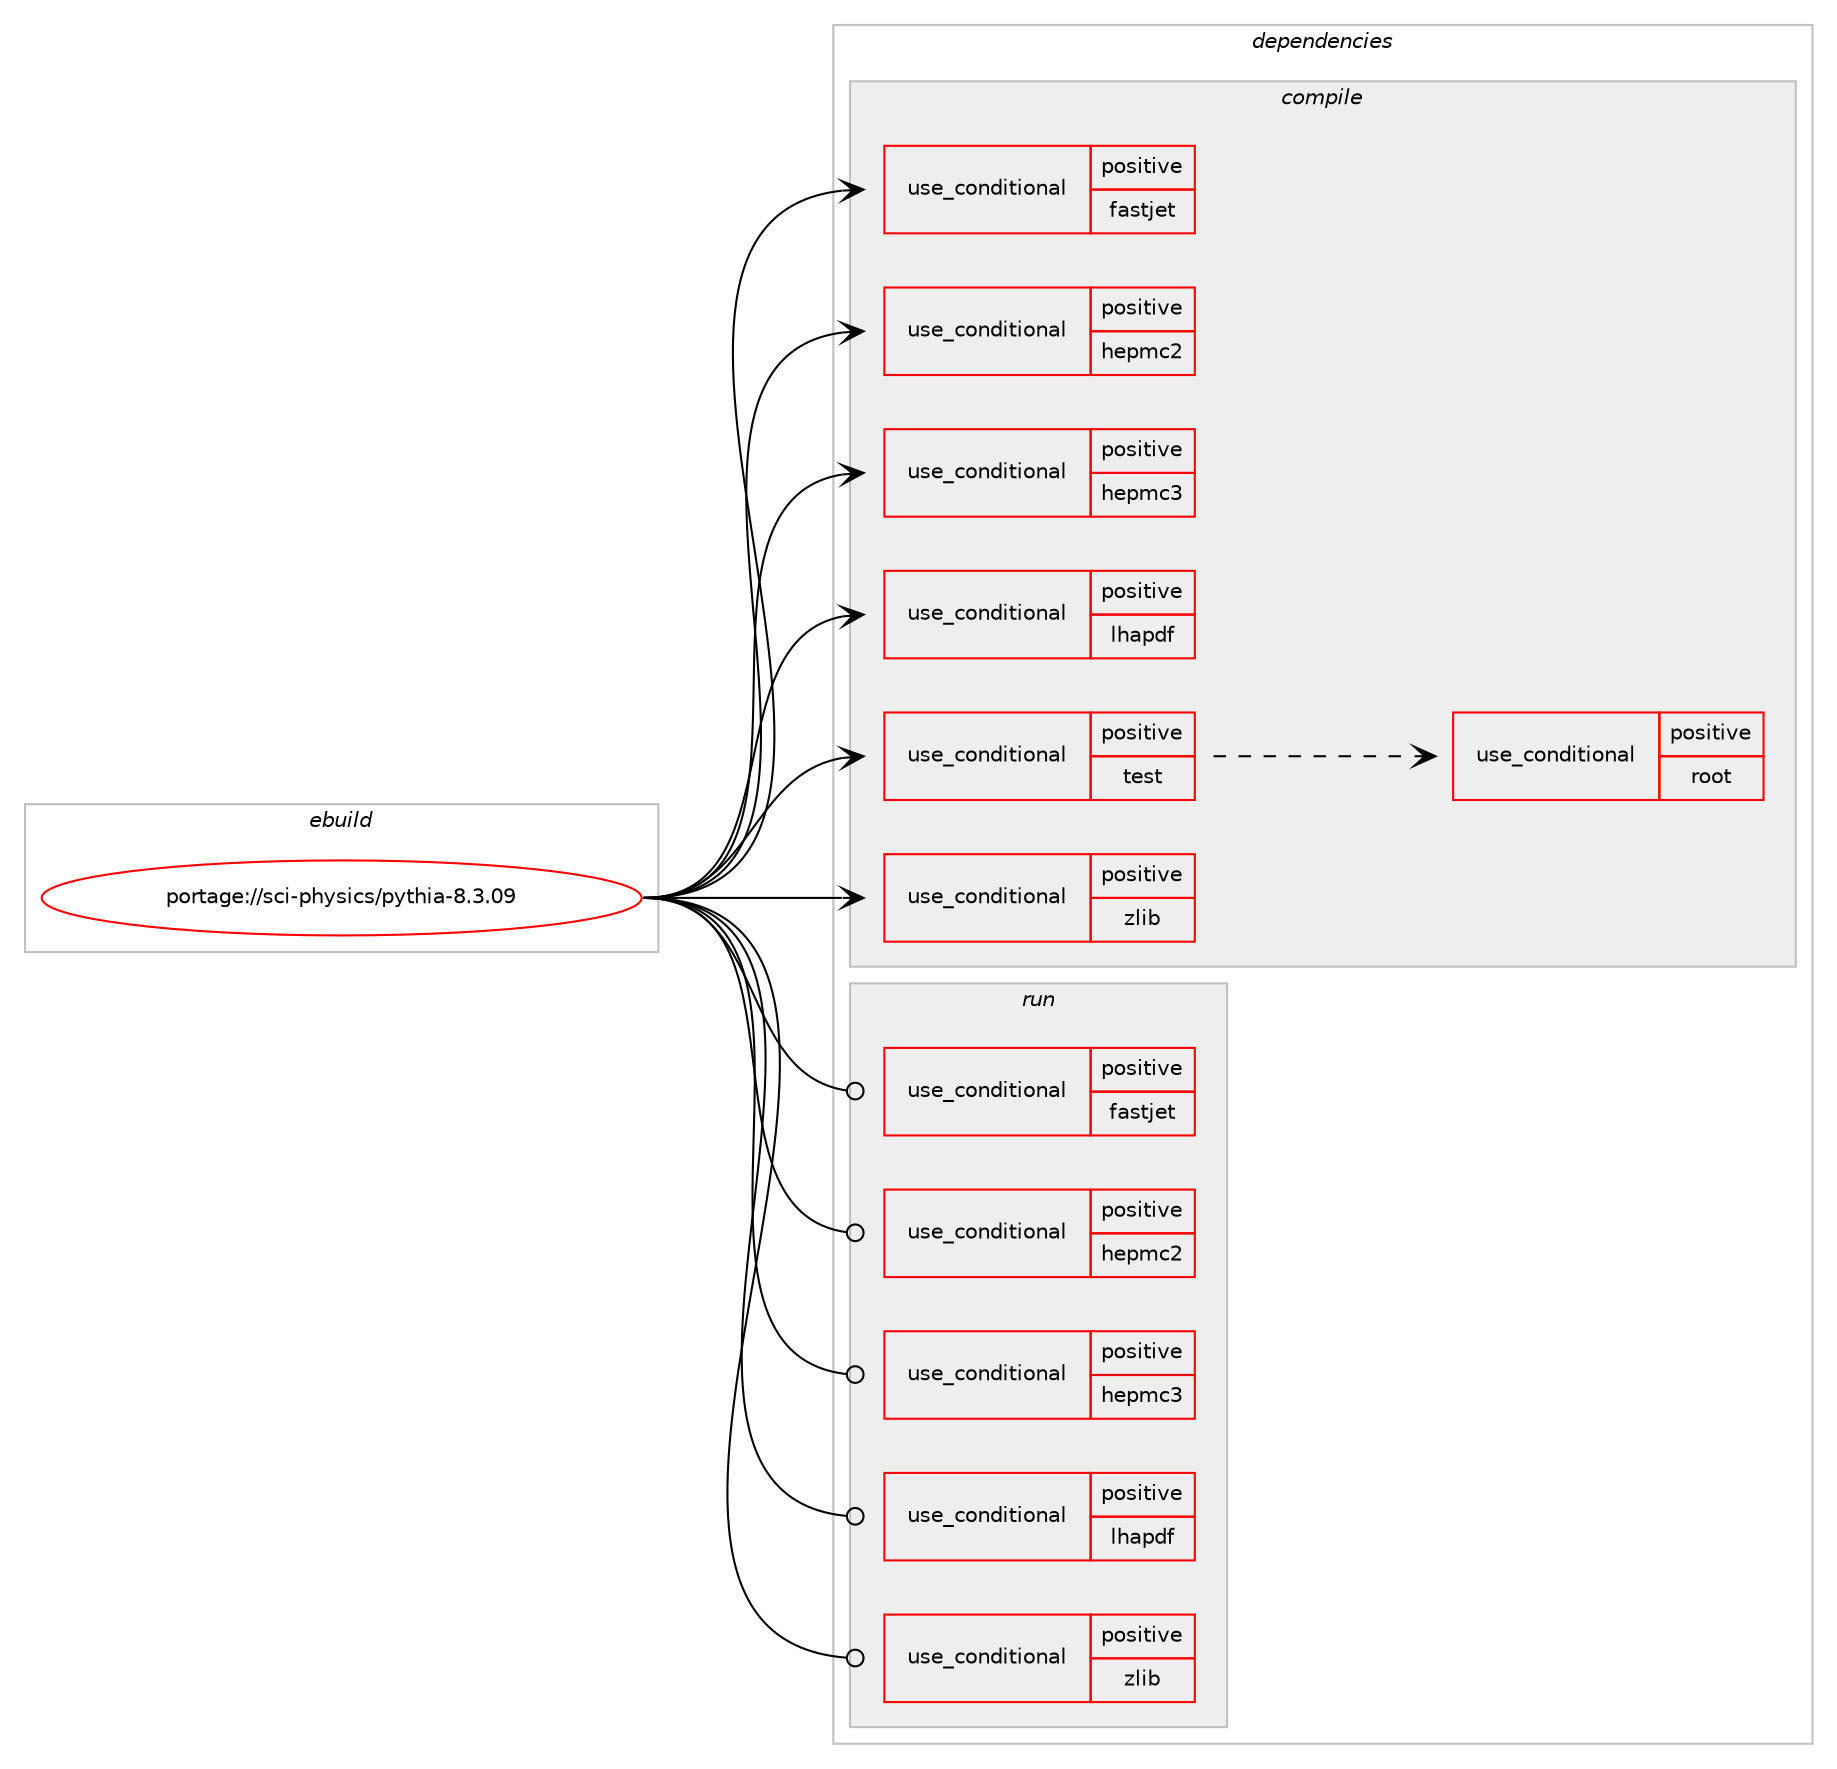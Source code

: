 digraph prolog {

# *************
# Graph options
# *************

newrank=true;
concentrate=true;
compound=true;
graph [rankdir=LR,fontname=Helvetica,fontsize=10,ranksep=1.5];#, ranksep=2.5, nodesep=0.2];
edge  [arrowhead=vee];
node  [fontname=Helvetica,fontsize=10];

# **********
# The ebuild
# **********

subgraph cluster_leftcol {
color=gray;
rank=same;
label=<<i>ebuild</i>>;
id [label="portage://sci-physics/pythia-8.3.09", color=red, width=4, href="../sci-physics/pythia-8.3.09.svg"];
}

# ****************
# The dependencies
# ****************

subgraph cluster_midcol {
color=gray;
label=<<i>dependencies</i>>;
subgraph cluster_compile {
fillcolor="#eeeeee";
style=filled;
label=<<i>compile</i>>;
subgraph cond106393 {
dependency204958 [label=<<TABLE BORDER="0" CELLBORDER="1" CELLSPACING="0" CELLPADDING="4"><TR><TD ROWSPAN="3" CELLPADDING="10">use_conditional</TD></TR><TR><TD>positive</TD></TR><TR><TD>fastjet</TD></TR></TABLE>>, shape=none, color=red];
# *** BEGIN UNKNOWN DEPENDENCY TYPE (TODO) ***
# dependency204958 -> package_dependency(portage://sci-physics/pythia-8.3.09,install,no,sci-physics,fastjet,none,[,,],[],[])
# *** END UNKNOWN DEPENDENCY TYPE (TODO) ***

}
id:e -> dependency204958:w [weight=20,style="solid",arrowhead="vee"];
subgraph cond106394 {
dependency204959 [label=<<TABLE BORDER="0" CELLBORDER="1" CELLSPACING="0" CELLPADDING="4"><TR><TD ROWSPAN="3" CELLPADDING="10">use_conditional</TD></TR><TR><TD>positive</TD></TR><TR><TD>hepmc2</TD></TR></TABLE>>, shape=none, color=red];
# *** BEGIN UNKNOWN DEPENDENCY TYPE (TODO) ***
# dependency204959 -> package_dependency(portage://sci-physics/pythia-8.3.09,install,no,sci-physics,hepmc,none,[,,],[slot(2),equal],[])
# *** END UNKNOWN DEPENDENCY TYPE (TODO) ***

}
id:e -> dependency204959:w [weight=20,style="solid",arrowhead="vee"];
subgraph cond106395 {
dependency204960 [label=<<TABLE BORDER="0" CELLBORDER="1" CELLSPACING="0" CELLPADDING="4"><TR><TD ROWSPAN="3" CELLPADDING="10">use_conditional</TD></TR><TR><TD>positive</TD></TR><TR><TD>hepmc3</TD></TR></TABLE>>, shape=none, color=red];
# *** BEGIN UNKNOWN DEPENDENCY TYPE (TODO) ***
# dependency204960 -> package_dependency(portage://sci-physics/pythia-8.3.09,install,no,sci-physics,hepmc,none,[,,],[slot(3),equal],[])
# *** END UNKNOWN DEPENDENCY TYPE (TODO) ***

}
id:e -> dependency204960:w [weight=20,style="solid",arrowhead="vee"];
subgraph cond106396 {
dependency204961 [label=<<TABLE BORDER="0" CELLBORDER="1" CELLSPACING="0" CELLPADDING="4"><TR><TD ROWSPAN="3" CELLPADDING="10">use_conditional</TD></TR><TR><TD>positive</TD></TR><TR><TD>lhapdf</TD></TR></TABLE>>, shape=none, color=red];
# *** BEGIN UNKNOWN DEPENDENCY TYPE (TODO) ***
# dependency204961 -> package_dependency(portage://sci-physics/pythia-8.3.09,install,no,sci-physics,lhapdf,none,[,,],any_same_slot,[])
# *** END UNKNOWN DEPENDENCY TYPE (TODO) ***

}
id:e -> dependency204961:w [weight=20,style="solid",arrowhead="vee"];
subgraph cond106397 {
dependency204962 [label=<<TABLE BORDER="0" CELLBORDER="1" CELLSPACING="0" CELLPADDING="4"><TR><TD ROWSPAN="3" CELLPADDING="10">use_conditional</TD></TR><TR><TD>positive</TD></TR><TR><TD>test</TD></TR></TABLE>>, shape=none, color=red];
subgraph cond106398 {
dependency204963 [label=<<TABLE BORDER="0" CELLBORDER="1" CELLSPACING="0" CELLPADDING="4"><TR><TD ROWSPAN="3" CELLPADDING="10">use_conditional</TD></TR><TR><TD>positive</TD></TR><TR><TD>root</TD></TR></TABLE>>, shape=none, color=red];
# *** BEGIN UNKNOWN DEPENDENCY TYPE (TODO) ***
# dependency204963 -> package_dependency(portage://sci-physics/pythia-8.3.09,install,no,sci-physics,root,none,[,,],any_same_slot,[])
# *** END UNKNOWN DEPENDENCY TYPE (TODO) ***

}
dependency204962:e -> dependency204963:w [weight=20,style="dashed",arrowhead="vee"];
}
id:e -> dependency204962:w [weight=20,style="solid",arrowhead="vee"];
subgraph cond106399 {
dependency204964 [label=<<TABLE BORDER="0" CELLBORDER="1" CELLSPACING="0" CELLPADDING="4"><TR><TD ROWSPAN="3" CELLPADDING="10">use_conditional</TD></TR><TR><TD>positive</TD></TR><TR><TD>zlib</TD></TR></TABLE>>, shape=none, color=red];
# *** BEGIN UNKNOWN DEPENDENCY TYPE (TODO) ***
# dependency204964 -> package_dependency(portage://sci-physics/pythia-8.3.09,install,no,sys-libs,zlib,none,[,,],[],[])
# *** END UNKNOWN DEPENDENCY TYPE (TODO) ***

}
id:e -> dependency204964:w [weight=20,style="solid",arrowhead="vee"];
}
subgraph cluster_compileandrun {
fillcolor="#eeeeee";
style=filled;
label=<<i>compile and run</i>>;
}
subgraph cluster_run {
fillcolor="#eeeeee";
style=filled;
label=<<i>run</i>>;
subgraph cond106400 {
dependency204965 [label=<<TABLE BORDER="0" CELLBORDER="1" CELLSPACING="0" CELLPADDING="4"><TR><TD ROWSPAN="3" CELLPADDING="10">use_conditional</TD></TR><TR><TD>positive</TD></TR><TR><TD>fastjet</TD></TR></TABLE>>, shape=none, color=red];
# *** BEGIN UNKNOWN DEPENDENCY TYPE (TODO) ***
# dependency204965 -> package_dependency(portage://sci-physics/pythia-8.3.09,run,no,sci-physics,fastjet,none,[,,],[],[])
# *** END UNKNOWN DEPENDENCY TYPE (TODO) ***

}
id:e -> dependency204965:w [weight=20,style="solid",arrowhead="odot"];
subgraph cond106401 {
dependency204966 [label=<<TABLE BORDER="0" CELLBORDER="1" CELLSPACING="0" CELLPADDING="4"><TR><TD ROWSPAN="3" CELLPADDING="10">use_conditional</TD></TR><TR><TD>positive</TD></TR><TR><TD>hepmc2</TD></TR></TABLE>>, shape=none, color=red];
# *** BEGIN UNKNOWN DEPENDENCY TYPE (TODO) ***
# dependency204966 -> package_dependency(portage://sci-physics/pythia-8.3.09,run,no,sci-physics,hepmc,none,[,,],[slot(2),equal],[])
# *** END UNKNOWN DEPENDENCY TYPE (TODO) ***

}
id:e -> dependency204966:w [weight=20,style="solid",arrowhead="odot"];
subgraph cond106402 {
dependency204967 [label=<<TABLE BORDER="0" CELLBORDER="1" CELLSPACING="0" CELLPADDING="4"><TR><TD ROWSPAN="3" CELLPADDING="10">use_conditional</TD></TR><TR><TD>positive</TD></TR><TR><TD>hepmc3</TD></TR></TABLE>>, shape=none, color=red];
# *** BEGIN UNKNOWN DEPENDENCY TYPE (TODO) ***
# dependency204967 -> package_dependency(portage://sci-physics/pythia-8.3.09,run,no,sci-physics,hepmc,none,[,,],[slot(3),equal],[])
# *** END UNKNOWN DEPENDENCY TYPE (TODO) ***

}
id:e -> dependency204967:w [weight=20,style="solid",arrowhead="odot"];
subgraph cond106403 {
dependency204968 [label=<<TABLE BORDER="0" CELLBORDER="1" CELLSPACING="0" CELLPADDING="4"><TR><TD ROWSPAN="3" CELLPADDING="10">use_conditional</TD></TR><TR><TD>positive</TD></TR><TR><TD>lhapdf</TD></TR></TABLE>>, shape=none, color=red];
# *** BEGIN UNKNOWN DEPENDENCY TYPE (TODO) ***
# dependency204968 -> package_dependency(portage://sci-physics/pythia-8.3.09,run,no,sci-physics,lhapdf,none,[,,],any_same_slot,[])
# *** END UNKNOWN DEPENDENCY TYPE (TODO) ***

}
id:e -> dependency204968:w [weight=20,style="solid",arrowhead="odot"];
subgraph cond106404 {
dependency204969 [label=<<TABLE BORDER="0" CELLBORDER="1" CELLSPACING="0" CELLPADDING="4"><TR><TD ROWSPAN="3" CELLPADDING="10">use_conditional</TD></TR><TR><TD>positive</TD></TR><TR><TD>zlib</TD></TR></TABLE>>, shape=none, color=red];
# *** BEGIN UNKNOWN DEPENDENCY TYPE (TODO) ***
# dependency204969 -> package_dependency(portage://sci-physics/pythia-8.3.09,run,no,sys-libs,zlib,none,[,,],[],[])
# *** END UNKNOWN DEPENDENCY TYPE (TODO) ***

}
id:e -> dependency204969:w [weight=20,style="solid",arrowhead="odot"];
}
}

# **************
# The candidates
# **************

subgraph cluster_choices {
rank=same;
color=gray;
label=<<i>candidates</i>>;

}

}
